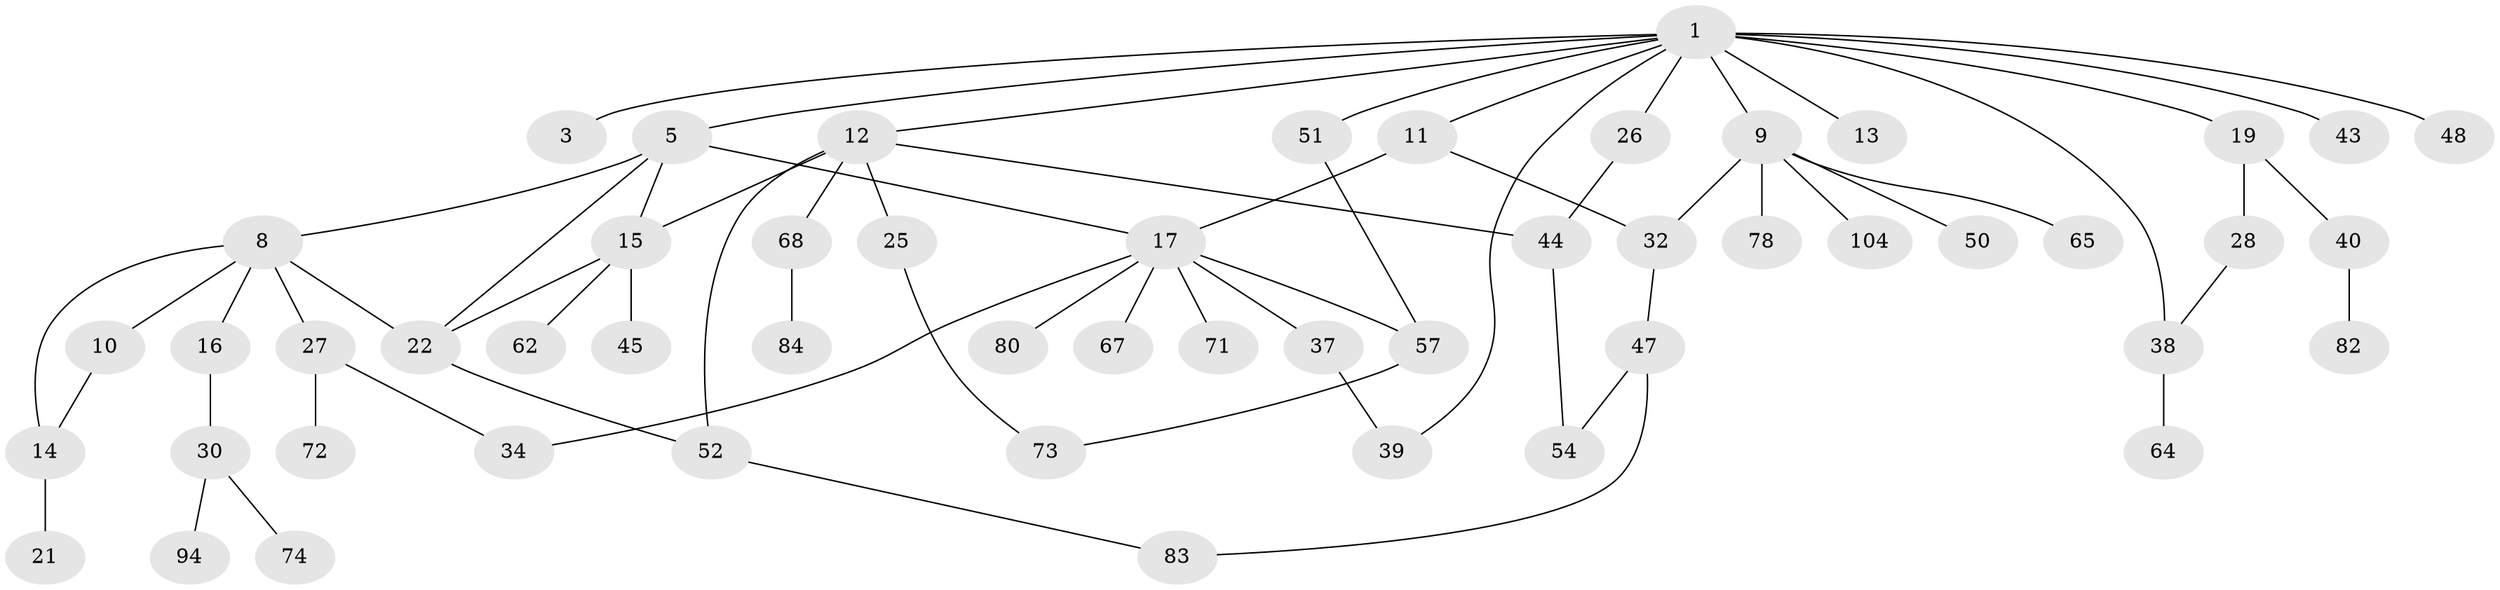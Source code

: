 // original degree distribution, {5: 0.04672897196261682, 1: 0.3925233644859813, 7: 0.018691588785046728, 2: 0.2803738317757009, 3: 0.14018691588785046, 6: 0.028037383177570093, 4: 0.09345794392523364}
// Generated by graph-tools (version 1.1) at 2025/13/03/09/25 04:13:37]
// undirected, 53 vertices, 67 edges
graph export_dot {
graph [start="1"]
  node [color=gray90,style=filled];
  1 [super="+2"];
  3;
  5 [super="+7"];
  8;
  9 [super="+76+23"];
  10;
  11 [super="+33"];
  12 [super="+20+24"];
  13;
  14 [super="+36"];
  15 [super="+53"];
  16 [super="+42"];
  17 [super="+60+46+91+75"];
  19;
  21;
  22 [super="+61+55"];
  25 [super="+63"];
  26 [super="+100+35"];
  27;
  28;
  30 [super="+69+31"];
  32 [super="+97+79"];
  34;
  37;
  38 [super="+41"];
  39 [super="+56+77"];
  40;
  43;
  44 [super="+89"];
  45 [super="+92"];
  47 [super="+59"];
  48;
  50;
  51;
  52;
  54;
  57 [super="+66+103"];
  62;
  64 [super="+85"];
  65;
  67 [super="+107"];
  68 [super="+101+95"];
  71;
  72;
  73;
  74;
  78;
  80;
  82;
  83 [super="+87"];
  84;
  94;
  104;
  1 -- 3;
  1 -- 5;
  1 -- 12;
  1 -- 26;
  1 -- 38 [weight=2];
  1 -- 39;
  1 -- 9;
  1 -- 43;
  1 -- 11;
  1 -- 13;
  1 -- 48;
  1 -- 19;
  1 -- 51;
  5 -- 8;
  5 -- 15;
  5 -- 22;
  5 -- 17;
  8 -- 10;
  8 -- 14;
  8 -- 16;
  8 -- 22;
  8 -- 27;
  9 -- 32;
  9 -- 104;
  9 -- 78;
  9 -- 65;
  9 -- 50;
  10 -- 14;
  11 -- 17;
  11 -- 32;
  12 -- 25;
  12 -- 68;
  12 -- 52;
  12 -- 15;
  12 -- 44;
  14 -- 21;
  15 -- 45;
  15 -- 62;
  15 -- 22;
  16 -- 30;
  17 -- 37;
  17 -- 71;
  17 -- 80;
  17 -- 34;
  17 -- 67;
  17 -- 57;
  19 -- 28;
  19 -- 40;
  22 -- 52;
  25 -- 73;
  26 -- 44;
  27 -- 34;
  27 -- 72;
  28 -- 38;
  30 -- 74;
  30 -- 94;
  32 -- 47;
  37 -- 39;
  38 -- 64;
  40 -- 82;
  44 -- 54;
  47 -- 54;
  47 -- 83;
  51 -- 57;
  52 -- 83;
  57 -- 73;
  68 -- 84;
}
